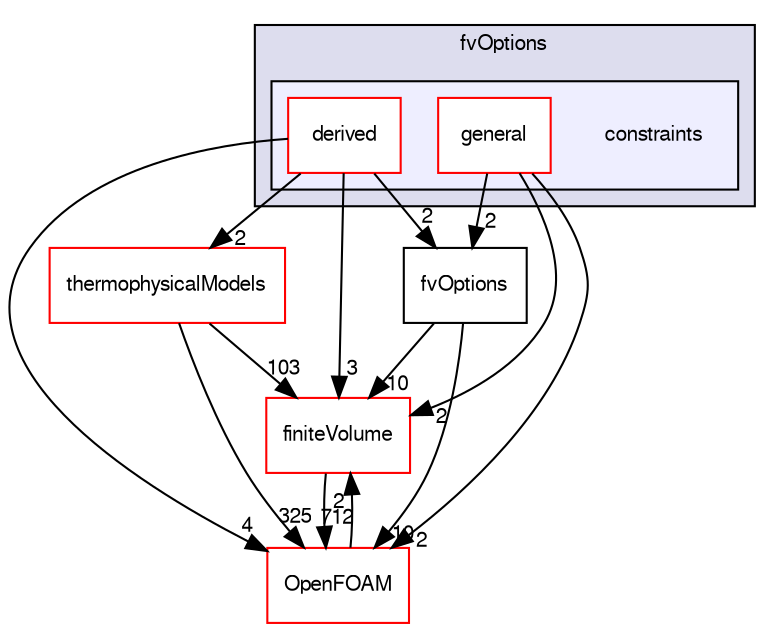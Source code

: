 digraph "src/fvOptions/constraints" {
  bgcolor=transparent;
  compound=true
  node [ fontsize="10", fontname="FreeSans"];
  edge [ labelfontsize="10", labelfontname="FreeSans"];
  subgraph clusterdir_3feeed9f14097927738cfbd9bcefd859 {
    graph [ bgcolor="#ddddee", pencolor="black", label="fvOptions" fontname="FreeSans", fontsize="10", URL="dir_3feeed9f14097927738cfbd9bcefd859.html"]
  subgraph clusterdir_35258aa5e0da929963ca5864cc4044a5 {
    graph [ bgcolor="#eeeeff", pencolor="black", label="" URL="dir_35258aa5e0da929963ca5864cc4044a5.html"];
    dir_35258aa5e0da929963ca5864cc4044a5 [shape=plaintext label="constraints"];
    dir_a94741fccbc5648f4d226aa188574461 [shape=box label="derived" color="red" fillcolor="white" style="filled" URL="dir_a94741fccbc5648f4d226aa188574461.html"];
    dir_7a951326ad32a095872b9f7d751d0b80 [shape=box label="general" color="red" fillcolor="white" style="filled" URL="dir_7a951326ad32a095872b9f7d751d0b80.html"];
  }
  }
  dir_9bd15774b555cf7259a6fa18f99fe99b [shape=box label="finiteVolume" color="red" URL="dir_9bd15774b555cf7259a6fa18f99fe99b.html"];
  dir_2778d089ec5c4f66810b11f753867003 [shape=box label="thermophysicalModels" color="red" URL="dir_2778d089ec5c4f66810b11f753867003.html"];
  dir_c5473ff19b20e6ec4dfe5c310b3778a8 [shape=box label="OpenFOAM" color="red" URL="dir_c5473ff19b20e6ec4dfe5c310b3778a8.html"];
  dir_c16f925717b05545e65cb6863704293a [shape=box label="fvOptions" URL="dir_c16f925717b05545e65cb6863704293a.html"];
  dir_9bd15774b555cf7259a6fa18f99fe99b->dir_c5473ff19b20e6ec4dfe5c310b3778a8 [headlabel="712", labeldistance=1.5 headhref="dir_000749_001732.html"];
  dir_a94741fccbc5648f4d226aa188574461->dir_9bd15774b555cf7259a6fa18f99fe99b [headlabel="3", labeldistance=1.5 headhref="dir_001149_000749.html"];
  dir_a94741fccbc5648f4d226aa188574461->dir_2778d089ec5c4f66810b11f753867003 [headlabel="2", labeldistance=1.5 headhref="dir_001149_001070.html"];
  dir_a94741fccbc5648f4d226aa188574461->dir_c5473ff19b20e6ec4dfe5c310b3778a8 [headlabel="4", labeldistance=1.5 headhref="dir_001149_001732.html"];
  dir_a94741fccbc5648f4d226aa188574461->dir_c16f925717b05545e65cb6863704293a [headlabel="2", labeldistance=1.5 headhref="dir_001149_001154.html"];
  dir_2778d089ec5c4f66810b11f753867003->dir_9bd15774b555cf7259a6fa18f99fe99b [headlabel="103", labeldistance=1.5 headhref="dir_001070_000749.html"];
  dir_2778d089ec5c4f66810b11f753867003->dir_c5473ff19b20e6ec4dfe5c310b3778a8 [headlabel="325", labeldistance=1.5 headhref="dir_001070_001732.html"];
  dir_c5473ff19b20e6ec4dfe5c310b3778a8->dir_9bd15774b555cf7259a6fa18f99fe99b [headlabel="2", labeldistance=1.5 headhref="dir_001732_000749.html"];
  dir_c16f925717b05545e65cb6863704293a->dir_9bd15774b555cf7259a6fa18f99fe99b [headlabel="10", labeldistance=1.5 headhref="dir_001154_000749.html"];
  dir_c16f925717b05545e65cb6863704293a->dir_c5473ff19b20e6ec4dfe5c310b3778a8 [headlabel="10", labeldistance=1.5 headhref="dir_001154_001732.html"];
  dir_7a951326ad32a095872b9f7d751d0b80->dir_9bd15774b555cf7259a6fa18f99fe99b [headlabel="2", labeldistance=1.5 headhref="dir_001152_000749.html"];
  dir_7a951326ad32a095872b9f7d751d0b80->dir_c5473ff19b20e6ec4dfe5c310b3778a8 [headlabel="2", labeldistance=1.5 headhref="dir_001152_001732.html"];
  dir_7a951326ad32a095872b9f7d751d0b80->dir_c16f925717b05545e65cb6863704293a [headlabel="2", labeldistance=1.5 headhref="dir_001152_001154.html"];
}
